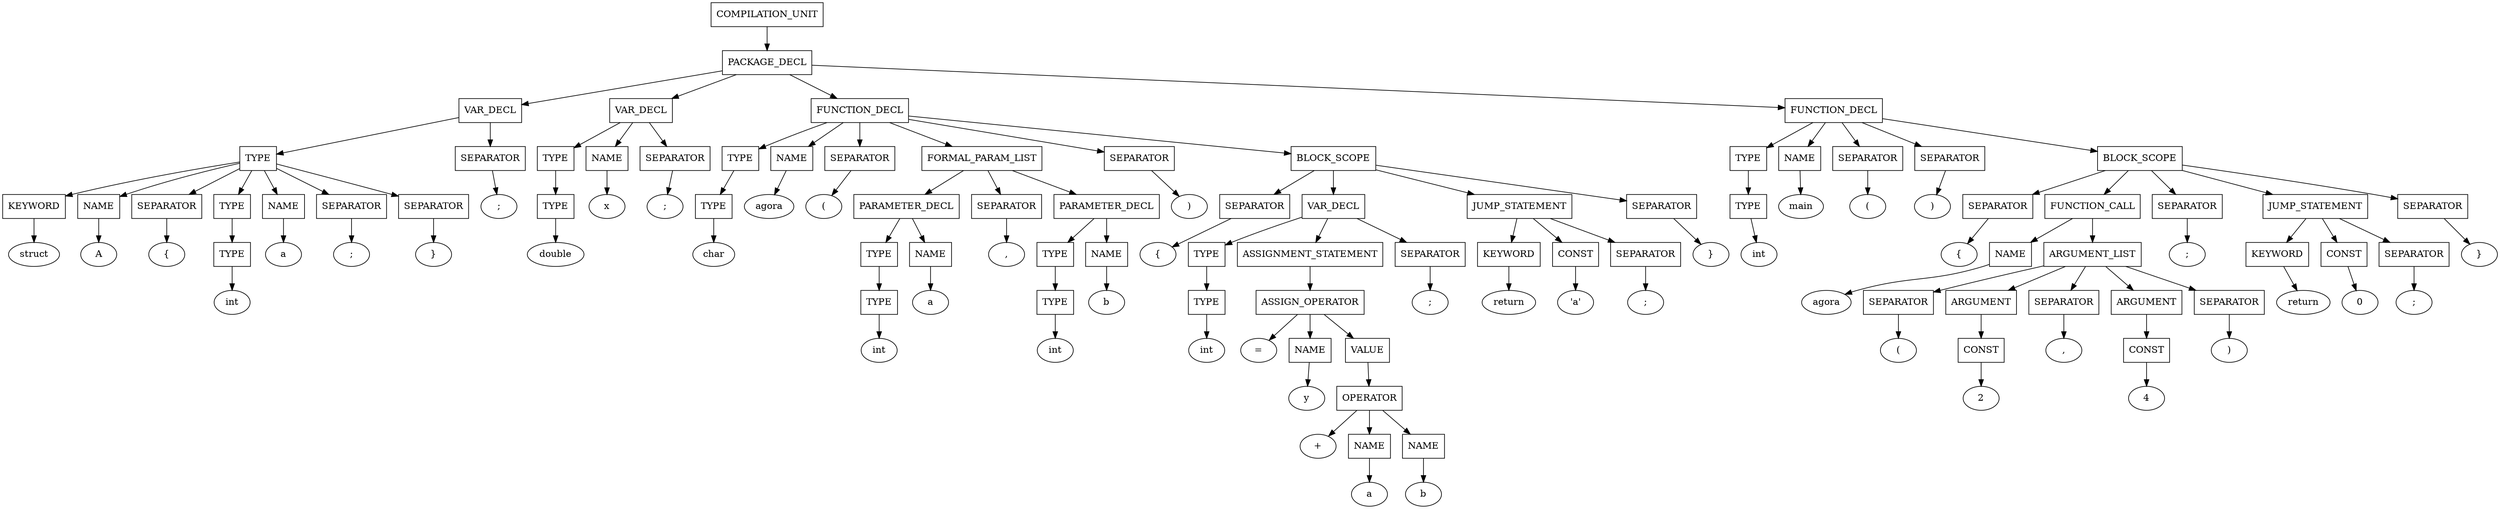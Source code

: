 digraph G {
	splines="TRUE";
	n_0 [label="COMPILATION_UNIT", shape="rectangle"]
	n_0 -> n_1
	n_1 [label="PACKAGE_DECL", shape="rectangle"]
	n_1 -> n_2
	n_2 [label="VAR_DECL", shape="rectangle"]
	n_2 -> n_6
	n_6 [label="TYPE", shape="rectangle"]
	n_6 -> n_22
	n_22 [label="KEYWORD", shape="rectangle"]
	n_22 -> n_53
	n_53 [label="struct", shape="ellipse"]
	n_6 -> n_23
	n_23 [label="NAME", shape="rectangle"]
	n_23 -> n_54
	n_54 [label="A", shape="ellipse"]
	n_6 -> n_24
	n_24 [label="SEPARATOR", shape="rectangle"]
	n_24 -> n_55
	n_55 [label="{", shape="ellipse"]
	n_6 -> n_25
	n_25 [label="TYPE", shape="rectangle"]
	n_25 -> n_56
	n_56 [label="TYPE", shape="rectangle"]
	n_56 -> n_84
	n_84 [label="int", shape="ellipse"]
	n_6 -> n_26
	n_26 [label="NAME", shape="rectangle"]
	n_26 -> n_57
	n_57 [label="a", shape="ellipse"]
	n_6 -> n_27
	n_27 [label="SEPARATOR", shape="rectangle"]
	n_27 -> n_58
	n_58 [label=";", shape="ellipse"]
	n_6 -> n_28
	n_28 [label="SEPARATOR", shape="rectangle"]
	n_28 -> n_59
	n_59 [label="}", shape="ellipse"]
	n_2 -> n_7
	n_7 [label="SEPARATOR", shape="rectangle"]
	n_7 -> n_29
	n_29 [label=";", shape="ellipse"]
	n_1 -> n_3
	n_3 [label="VAR_DECL", shape="rectangle"]
	n_3 -> n_8
	n_8 [label="TYPE", shape="rectangle"]
	n_8 -> n_30
	n_30 [label="TYPE", shape="rectangle"]
	n_30 -> n_60
	n_60 [label="double", shape="ellipse"]
	n_3 -> n_9
	n_9 [label="NAME", shape="rectangle"]
	n_9 -> n_31
	n_31 [label="x", shape="ellipse"]
	n_3 -> n_10
	n_10 [label="SEPARATOR", shape="rectangle"]
	n_10 -> n_32
	n_32 [label=";", shape="ellipse"]
	n_1 -> n_4
	n_4 [label="FUNCTION_DECL", shape="rectangle"]
	n_4 -> n_11
	n_11 [label="TYPE", shape="rectangle"]
	n_11 -> n_33
	n_33 [label="TYPE", shape="rectangle"]
	n_33 -> n_61
	n_61 [label="char", shape="ellipse"]
	n_4 -> n_12
	n_12 [label="NAME", shape="rectangle"]
	n_12 -> n_34
	n_34 [label="agora", shape="ellipse"]
	n_4 -> n_13
	n_13 [label="SEPARATOR", shape="rectangle"]
	n_13 -> n_35
	n_35 [label="(", shape="ellipse"]
	n_4 -> n_14
	n_14 [label="FORMAL_PARAM_LIST", shape="rectangle"]
	n_14 -> n_36
	n_36 [label="PARAMETER_DECL", shape="rectangle"]
	n_36 -> n_62
	n_62 [label="TYPE", shape="rectangle"]
	n_62 -> n_85
	n_85 [label="TYPE", shape="rectangle"]
	n_85 -> n_104
	n_104 [label="int", shape="ellipse"]
	n_36 -> n_63
	n_63 [label="NAME", shape="rectangle"]
	n_63 -> n_86
	n_86 [label="a", shape="ellipse"]
	n_14 -> n_37
	n_37 [label="SEPARATOR", shape="rectangle"]
	n_37 -> n_64
	n_64 [label=",", shape="ellipse"]
	n_14 -> n_38
	n_38 [label="PARAMETER_DECL", shape="rectangle"]
	n_38 -> n_65
	n_65 [label="TYPE", shape="rectangle"]
	n_65 -> n_87
	n_87 [label="TYPE", shape="rectangle"]
	n_87 -> n_105
	n_105 [label="int", shape="ellipse"]
	n_38 -> n_66
	n_66 [label="NAME", shape="rectangle"]
	n_66 -> n_88
	n_88 [label="b", shape="ellipse"]
	n_4 -> n_15
	n_15 [label="SEPARATOR", shape="rectangle"]
	n_15 -> n_39
	n_39 [label=")", shape="ellipse"]
	n_4 -> n_16
	n_16 [label="BLOCK_SCOPE", shape="rectangle"]
	n_16 -> n_40
	n_40 [label="SEPARATOR", shape="rectangle"]
	n_40 -> n_67
	n_67 [label="{", shape="ellipse"]
	n_16 -> n_41
	n_41 [label="VAR_DECL", shape="rectangle"]
	n_41 -> n_68
	n_68 [label="TYPE", shape="rectangle"]
	n_68 -> n_89
	n_89 [label="TYPE", shape="rectangle"]
	n_89 -> n_106
	n_106 [label="int", shape="ellipse"]
	n_41 -> n_69
	n_69 [label="ASSIGNMENT_STATEMENT", shape="rectangle"]
	n_69 -> n_90
	n_90 [label="ASSIGN_OPERATOR", shape="rectangle"]
	n_90 -> n_107
	n_107 [label="=", shape="ellipse"]
	n_90 -> n_108
	n_108 [label="NAME", shape="rectangle"]
	n_108 -> n_115
	n_115 [label="y", shape="ellipse"]
	n_90 -> n_109
	n_109 [label="VALUE", shape="rectangle"]
	n_109 -> n_116
	n_116 [label="OPERATOR", shape="rectangle"]
	n_116 -> n_119
	n_119 [label="+", shape="ellipse"]
	n_116 -> n_120
	n_120 [label="NAME", shape="rectangle"]
	n_120 -> n_122
	n_122 [label="a", shape="ellipse"]
	n_116 -> n_121
	n_121 [label="NAME", shape="rectangle"]
	n_121 -> n_123
	n_123 [label="b", shape="ellipse"]
	n_41 -> n_70
	n_70 [label="SEPARATOR", shape="rectangle"]
	n_70 -> n_91
	n_91 [label=";", shape="ellipse"]
	n_16 -> n_42
	n_42 [label="JUMP_STATEMENT", shape="rectangle"]
	n_42 -> n_71
	n_71 [label="KEYWORD", shape="rectangle"]
	n_71 -> n_92
	n_92 [label="return", shape="ellipse"]
	n_42 -> n_72
	n_72 [label="CONST", shape="rectangle"]
	n_72 -> n_93
	n_93 [label="'a'", shape="ellipse"]
	n_42 -> n_73
	n_73 [label="SEPARATOR", shape="rectangle"]
	n_73 -> n_94
	n_94 [label=";", shape="ellipse"]
	n_16 -> n_43
	n_43 [label="SEPARATOR", shape="rectangle"]
	n_43 -> n_74
	n_74 [label="}", shape="ellipse"]
	n_1 -> n_5
	n_5 [label="FUNCTION_DECL", shape="rectangle"]
	n_5 -> n_17
	n_17 [label="TYPE", shape="rectangle"]
	n_17 -> n_44
	n_44 [label="TYPE", shape="rectangle"]
	n_44 -> n_75
	n_75 [label="int", shape="ellipse"]
	n_5 -> n_18
	n_18 [label="NAME", shape="rectangle"]
	n_18 -> n_45
	n_45 [label="main", shape="ellipse"]
	n_5 -> n_19
	n_19 [label="SEPARATOR", shape="rectangle"]
	n_19 -> n_46
	n_46 [label="(", shape="ellipse"]
	n_5 -> n_20
	n_20 [label="SEPARATOR", shape="rectangle"]
	n_20 -> n_47
	n_47 [label=")", shape="ellipse"]
	n_5 -> n_21
	n_21 [label="BLOCK_SCOPE", shape="rectangle"]
	n_21 -> n_48
	n_48 [label="SEPARATOR", shape="rectangle"]
	n_48 -> n_76
	n_76 [label="{", shape="ellipse"]
	n_21 -> n_49
	n_49 [label="FUNCTION_CALL", shape="rectangle"]
	n_49 -> n_77
	n_77 [label="NAME", shape="rectangle"]
	n_77 -> n_95
	n_95 [label="agora", shape="ellipse"]
	n_49 -> n_78
	n_78 [label="ARGUMENT_LIST", shape="rectangle"]
	n_78 -> n_96
	n_96 [label="SEPARATOR", shape="rectangle"]
	n_96 -> n_110
	n_110 [label="(", shape="ellipse"]
	n_78 -> n_97
	n_97 [label="ARGUMENT", shape="rectangle"]
	n_97 -> n_111
	n_111 [label="CONST", shape="rectangle"]
	n_111 -> n_117
	n_117 [label="2", shape="ellipse"]
	n_78 -> n_98
	n_98 [label="SEPARATOR", shape="rectangle"]
	n_98 -> n_112
	n_112 [label=",", shape="ellipse"]
	n_78 -> n_99
	n_99 [label="ARGUMENT", shape="rectangle"]
	n_99 -> n_113
	n_113 [label="CONST", shape="rectangle"]
	n_113 -> n_118
	n_118 [label="4", shape="ellipse"]
	n_78 -> n_100
	n_100 [label="SEPARATOR", shape="rectangle"]
	n_100 -> n_114
	n_114 [label=")", shape="ellipse"]
	n_21 -> n_50
	n_50 [label="SEPARATOR", shape="rectangle"]
	n_50 -> n_79
	n_79 [label=";", shape="ellipse"]
	n_21 -> n_51
	n_51 [label="JUMP_STATEMENT", shape="rectangle"]
	n_51 -> n_80
	n_80 [label="KEYWORD", shape="rectangle"]
	n_80 -> n_101
	n_101 [label="return", shape="ellipse"]
	n_51 -> n_81
	n_81 [label="CONST", shape="rectangle"]
	n_81 -> n_102
	n_102 [label="0", shape="ellipse"]
	n_51 -> n_82
	n_82 [label="SEPARATOR", shape="rectangle"]
	n_82 -> n_103
	n_103 [label=";", shape="ellipse"]
	n_21 -> n_52
	n_52 [label="SEPARATOR", shape="rectangle"]
	n_52 -> n_83
	n_83 [label="}", shape="ellipse"]
}